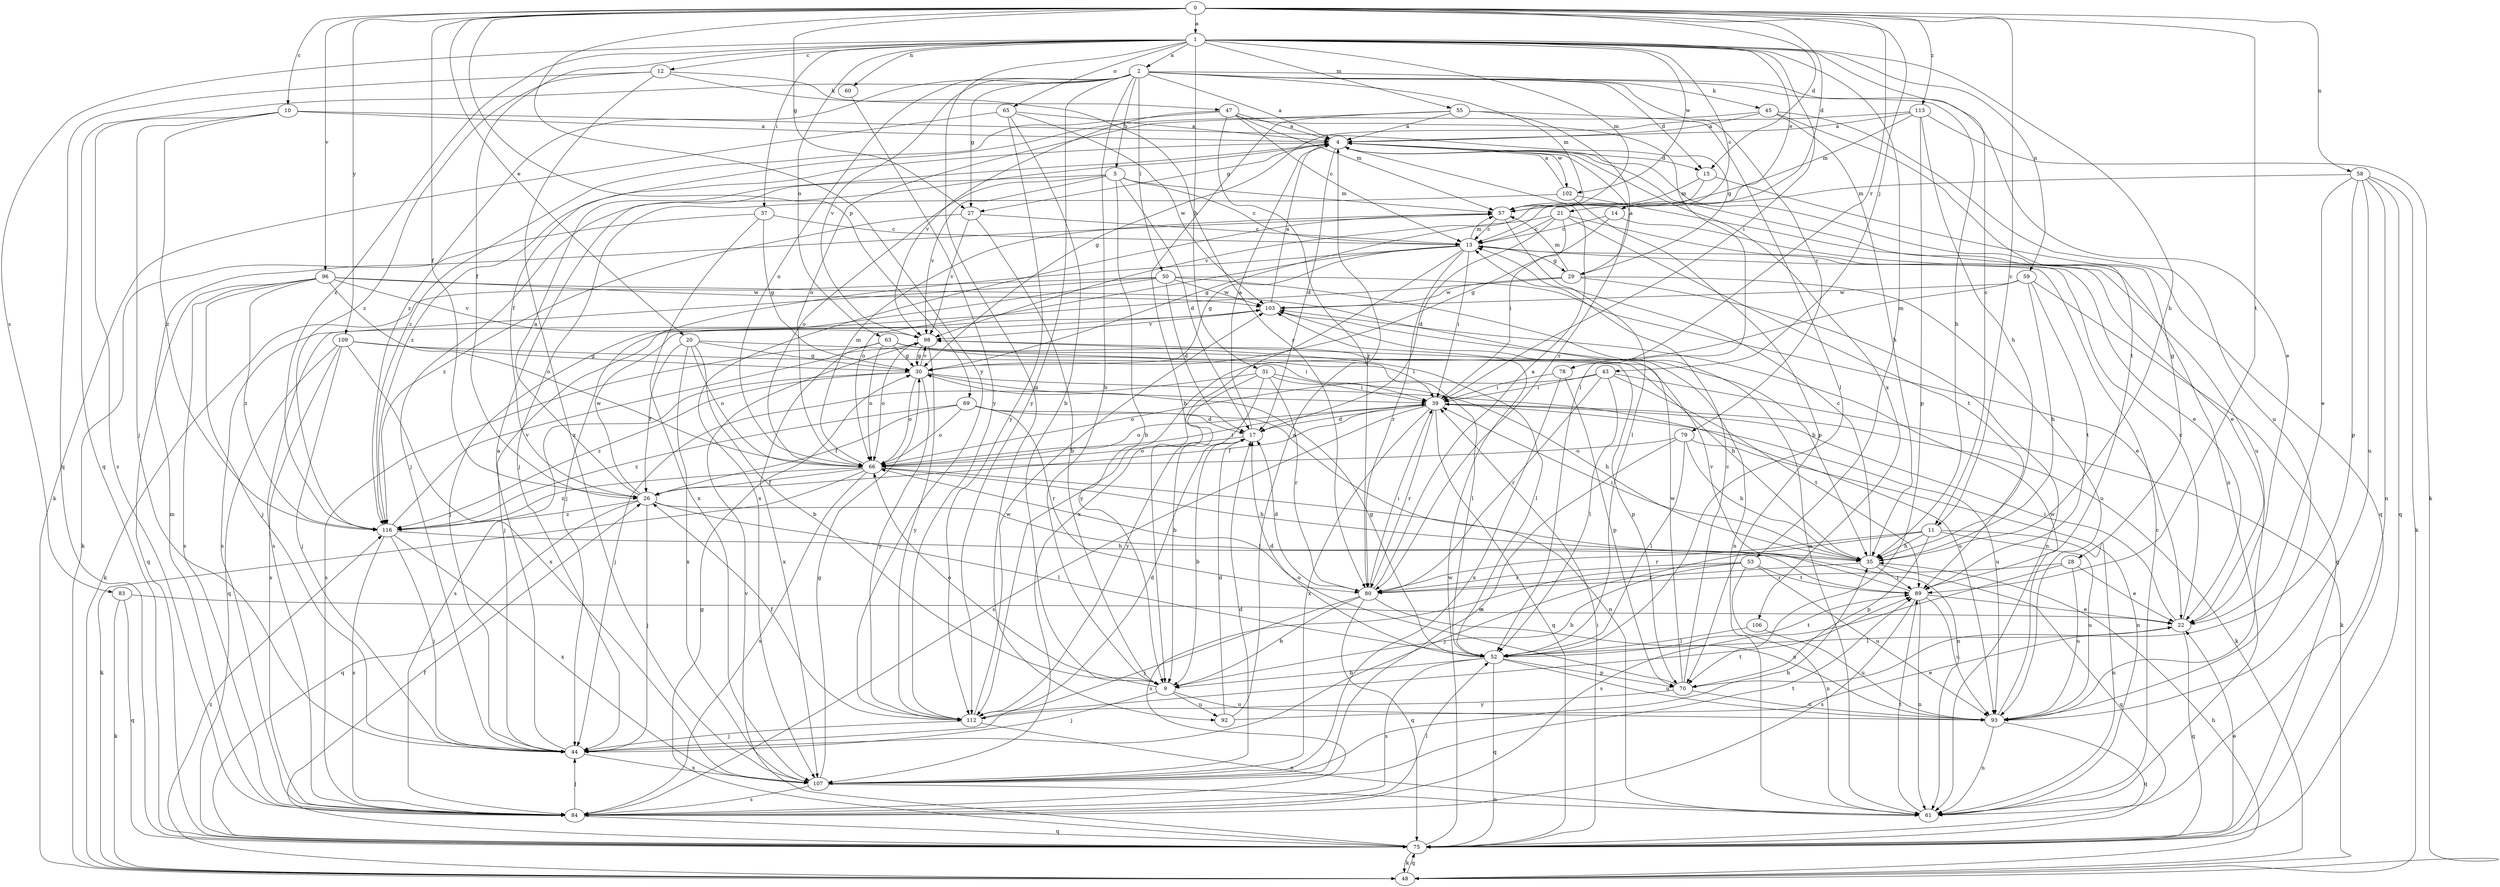 strict digraph  {
0;
1;
2;
4;
5;
9;
10;
11;
12;
13;
14;
15;
17;
20;
21;
22;
26;
27;
28;
29;
30;
31;
35;
37;
39;
43;
44;
45;
47;
48;
50;
52;
53;
55;
57;
58;
59;
60;
61;
63;
65;
66;
69;
70;
75;
78;
79;
80;
83;
84;
89;
92;
93;
96;
98;
102;
103;
106;
107;
109;
112;
113;
116;
0 -> 1  [label=a];
0 -> 10  [label=c];
0 -> 11  [label=c];
0 -> 14  [label=d];
0 -> 15  [label=d];
0 -> 20  [label=e];
0 -> 26  [label=f];
0 -> 27  [label=g];
0 -> 43  [label=j];
0 -> 58  [label=n];
0 -> 69  [label=p];
0 -> 78  [label=r];
0 -> 89  [label=t];
0 -> 96  [label=v];
0 -> 109  [label=y];
0 -> 112  [label=y];
0 -> 113  [label=z];
1 -> 2  [label=a];
1 -> 11  [label=c];
1 -> 12  [label=c];
1 -> 13  [label=c];
1 -> 21  [label=e];
1 -> 26  [label=f];
1 -> 31  [label=h];
1 -> 35  [label=h];
1 -> 37  [label=i];
1 -> 39  [label=i];
1 -> 53  [label=m];
1 -> 55  [label=m];
1 -> 57  [label=m];
1 -> 59  [label=n];
1 -> 60  [label=n];
1 -> 63  [label=o];
1 -> 65  [label=o];
1 -> 83  [label=s];
1 -> 92  [label=u];
1 -> 102  [label=w];
1 -> 116  [label=z];
2 -> 4  [label=a];
2 -> 5  [label=b];
2 -> 9  [label=b];
2 -> 15  [label=d];
2 -> 22  [label=e];
2 -> 27  [label=g];
2 -> 35  [label=h];
2 -> 45  [label=k];
2 -> 50  [label=l];
2 -> 57  [label=m];
2 -> 66  [label=o];
2 -> 75  [label=q];
2 -> 79  [label=r];
2 -> 98  [label=v];
2 -> 112  [label=y];
2 -> 116  [label=z];
4 -> 15  [label=d];
4 -> 17  [label=d];
4 -> 27  [label=g];
4 -> 28  [label=g];
4 -> 61  [label=n];
4 -> 102  [label=w];
4 -> 106  [label=x];
4 -> 116  [label=z];
5 -> 9  [label=b];
5 -> 13  [label=c];
5 -> 17  [label=d];
5 -> 44  [label=j];
5 -> 57  [label=m];
5 -> 66  [label=o];
5 -> 98  [label=v];
9 -> 44  [label=j];
9 -> 66  [label=o];
9 -> 92  [label=u];
9 -> 93  [label=u];
10 -> 4  [label=a];
10 -> 29  [label=g];
10 -> 44  [label=j];
10 -> 84  [label=s];
10 -> 116  [label=z];
11 -> 35  [label=h];
11 -> 44  [label=j];
11 -> 61  [label=n];
11 -> 70  [label=p];
11 -> 80  [label=r];
11 -> 93  [label=u];
12 -> 47  [label=k];
12 -> 75  [label=q];
12 -> 80  [label=r];
12 -> 107  [label=x];
12 -> 116  [label=z];
13 -> 29  [label=g];
13 -> 30  [label=g];
13 -> 39  [label=i];
13 -> 44  [label=j];
13 -> 57  [label=m];
13 -> 66  [label=o];
13 -> 80  [label=r];
13 -> 107  [label=x];
14 -> 13  [label=c];
14 -> 22  [label=e];
14 -> 30  [label=g];
15 -> 57  [label=m];
15 -> 75  [label=q];
15 -> 98  [label=v];
17 -> 4  [label=a];
17 -> 9  [label=b];
17 -> 66  [label=o];
20 -> 9  [label=b];
20 -> 26  [label=f];
20 -> 30  [label=g];
20 -> 52  [label=l];
20 -> 66  [label=o];
20 -> 107  [label=x];
21 -> 13  [label=c];
21 -> 17  [label=d];
21 -> 22  [label=e];
21 -> 30  [label=g];
21 -> 39  [label=i];
21 -> 89  [label=t];
22 -> 13  [label=c];
22 -> 39  [label=i];
22 -> 52  [label=l];
22 -> 75  [label=q];
26 -> 4  [label=a];
26 -> 44  [label=j];
26 -> 52  [label=l];
26 -> 75  [label=q];
26 -> 89  [label=t];
26 -> 103  [label=w];
26 -> 116  [label=z];
27 -> 9  [label=b];
27 -> 13  [label=c];
27 -> 98  [label=v];
27 -> 116  [label=z];
28 -> 22  [label=e];
28 -> 80  [label=r];
28 -> 84  [label=s];
28 -> 93  [label=u];
29 -> 4  [label=a];
29 -> 57  [label=m];
29 -> 61  [label=n];
29 -> 84  [label=s];
29 -> 93  [label=u];
29 -> 103  [label=w];
30 -> 39  [label=i];
30 -> 66  [label=o];
30 -> 84  [label=s];
30 -> 93  [label=u];
30 -> 98  [label=v];
30 -> 112  [label=y];
30 -> 116  [label=z];
31 -> 9  [label=b];
31 -> 35  [label=h];
31 -> 39  [label=i];
31 -> 44  [label=j];
31 -> 80  [label=r];
31 -> 112  [label=y];
35 -> 13  [label=c];
35 -> 39  [label=i];
35 -> 75  [label=q];
35 -> 80  [label=r];
35 -> 89  [label=t];
37 -> 13  [label=c];
37 -> 30  [label=g];
37 -> 48  [label=k];
37 -> 107  [label=x];
39 -> 17  [label=d];
39 -> 26  [label=f];
39 -> 48  [label=k];
39 -> 66  [label=o];
39 -> 75  [label=q];
39 -> 80  [label=r];
39 -> 84  [label=s];
39 -> 93  [label=u];
39 -> 107  [label=x];
43 -> 39  [label=i];
43 -> 48  [label=k];
43 -> 52  [label=l];
43 -> 66  [label=o];
43 -> 80  [label=r];
43 -> 89  [label=t];
44 -> 4  [label=a];
44 -> 107  [label=x];
45 -> 4  [label=a];
45 -> 26  [label=f];
45 -> 35  [label=h];
45 -> 89  [label=t];
45 -> 93  [label=u];
47 -> 4  [label=a];
47 -> 13  [label=c];
47 -> 52  [label=l];
47 -> 57  [label=m];
47 -> 80  [label=r];
47 -> 98  [label=v];
47 -> 116  [label=z];
48 -> 35  [label=h];
48 -> 75  [label=q];
48 -> 116  [label=z];
50 -> 17  [label=d];
50 -> 22  [label=e];
50 -> 44  [label=j];
50 -> 48  [label=k];
50 -> 61  [label=n];
50 -> 84  [label=s];
50 -> 103  [label=w];
52 -> 9  [label=b];
52 -> 17  [label=d];
52 -> 30  [label=g];
52 -> 70  [label=p];
52 -> 75  [label=q];
52 -> 84  [label=s];
52 -> 89  [label=t];
52 -> 93  [label=u];
53 -> 9  [label=b];
53 -> 61  [label=n];
53 -> 80  [label=r];
53 -> 84  [label=s];
53 -> 89  [label=t];
53 -> 93  [label=u];
55 -> 4  [label=a];
55 -> 9  [label=b];
55 -> 52  [label=l];
55 -> 66  [label=o];
55 -> 80  [label=r];
57 -> 13  [label=c];
57 -> 52  [label=l];
57 -> 107  [label=x];
58 -> 22  [label=e];
58 -> 48  [label=k];
58 -> 57  [label=m];
58 -> 61  [label=n];
58 -> 70  [label=p];
58 -> 75  [label=q];
58 -> 93  [label=u];
59 -> 35  [label=h];
59 -> 75  [label=q];
59 -> 89  [label=t];
59 -> 103  [label=w];
59 -> 112  [label=y];
60 -> 112  [label=y];
61 -> 13  [label=c];
61 -> 89  [label=t];
63 -> 30  [label=g];
63 -> 35  [label=h];
63 -> 39  [label=i];
63 -> 66  [label=o];
63 -> 70  [label=p];
63 -> 84  [label=s];
63 -> 107  [label=x];
65 -> 4  [label=a];
65 -> 9  [label=b];
65 -> 48  [label=k];
65 -> 103  [label=w];
65 -> 112  [label=y];
66 -> 26  [label=f];
66 -> 35  [label=h];
66 -> 39  [label=i];
66 -> 48  [label=k];
66 -> 57  [label=m];
66 -> 61  [label=n];
66 -> 84  [label=s];
66 -> 116  [label=z];
69 -> 17  [label=d];
69 -> 26  [label=f];
69 -> 61  [label=n];
69 -> 66  [label=o];
69 -> 80  [label=r];
69 -> 116  [label=z];
70 -> 13  [label=c];
70 -> 66  [label=o];
70 -> 93  [label=u];
70 -> 103  [label=w];
70 -> 112  [label=y];
75 -> 22  [label=e];
75 -> 26  [label=f];
75 -> 30  [label=g];
75 -> 39  [label=i];
75 -> 48  [label=k];
75 -> 98  [label=v];
75 -> 103  [label=w];
78 -> 39  [label=i];
78 -> 70  [label=p];
78 -> 107  [label=x];
79 -> 35  [label=h];
79 -> 52  [label=l];
79 -> 61  [label=n];
79 -> 66  [label=o];
79 -> 107  [label=x];
80 -> 4  [label=a];
80 -> 9  [label=b];
80 -> 17  [label=d];
80 -> 39  [label=i];
80 -> 44  [label=j];
80 -> 75  [label=q];
80 -> 93  [label=u];
83 -> 22  [label=e];
83 -> 48  [label=k];
83 -> 75  [label=q];
84 -> 44  [label=j];
84 -> 52  [label=l];
84 -> 57  [label=m];
84 -> 75  [label=q];
89 -> 22  [label=e];
89 -> 61  [label=n];
89 -> 84  [label=s];
89 -> 93  [label=u];
89 -> 98  [label=v];
92 -> 4  [label=a];
92 -> 17  [label=d];
92 -> 22  [label=e];
93 -> 61  [label=n];
93 -> 75  [label=q];
93 -> 103  [label=w];
96 -> 44  [label=j];
96 -> 61  [label=n];
96 -> 66  [label=o];
96 -> 75  [label=q];
96 -> 84  [label=s];
96 -> 98  [label=v];
96 -> 103  [label=w];
96 -> 116  [label=z];
98 -> 30  [label=g];
98 -> 52  [label=l];
98 -> 66  [label=o];
98 -> 112  [label=y];
102 -> 4  [label=a];
102 -> 44  [label=j];
102 -> 70  [label=p];
102 -> 93  [label=u];
103 -> 4  [label=a];
103 -> 35  [label=h];
103 -> 44  [label=j];
103 -> 98  [label=v];
106 -> 52  [label=l];
106 -> 93  [label=u];
107 -> 17  [label=d];
107 -> 30  [label=g];
107 -> 35  [label=h];
107 -> 61  [label=n];
107 -> 84  [label=s];
107 -> 89  [label=t];
109 -> 30  [label=g];
109 -> 39  [label=i];
109 -> 44  [label=j];
109 -> 75  [label=q];
109 -> 84  [label=s];
109 -> 107  [label=x];
112 -> 17  [label=d];
112 -> 26  [label=f];
112 -> 44  [label=j];
112 -> 61  [label=n];
112 -> 89  [label=t];
112 -> 103  [label=w];
113 -> 4  [label=a];
113 -> 30  [label=g];
113 -> 35  [label=h];
113 -> 48  [label=k];
113 -> 57  [label=m];
113 -> 70  [label=p];
116 -> 35  [label=h];
116 -> 44  [label=j];
116 -> 84  [label=s];
116 -> 98  [label=v];
116 -> 107  [label=x];
}
